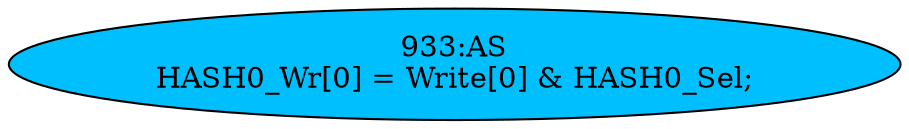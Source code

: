 strict digraph "" {
	node [label="\N"];
	"933:AS"	 [ast="<pyverilog.vparser.ast.Assign object at 0x7fbdee0e2ad0>",
		def_var="['HASH0_Wr']",
		fillcolor=deepskyblue,
		label="933:AS
HASH0_Wr[0] = Write[0] & HASH0_Sel;",
		statements="[]",
		style=filled,
		typ=Assign,
		use_var="['Write', 'HASH0_Sel']"];
}
